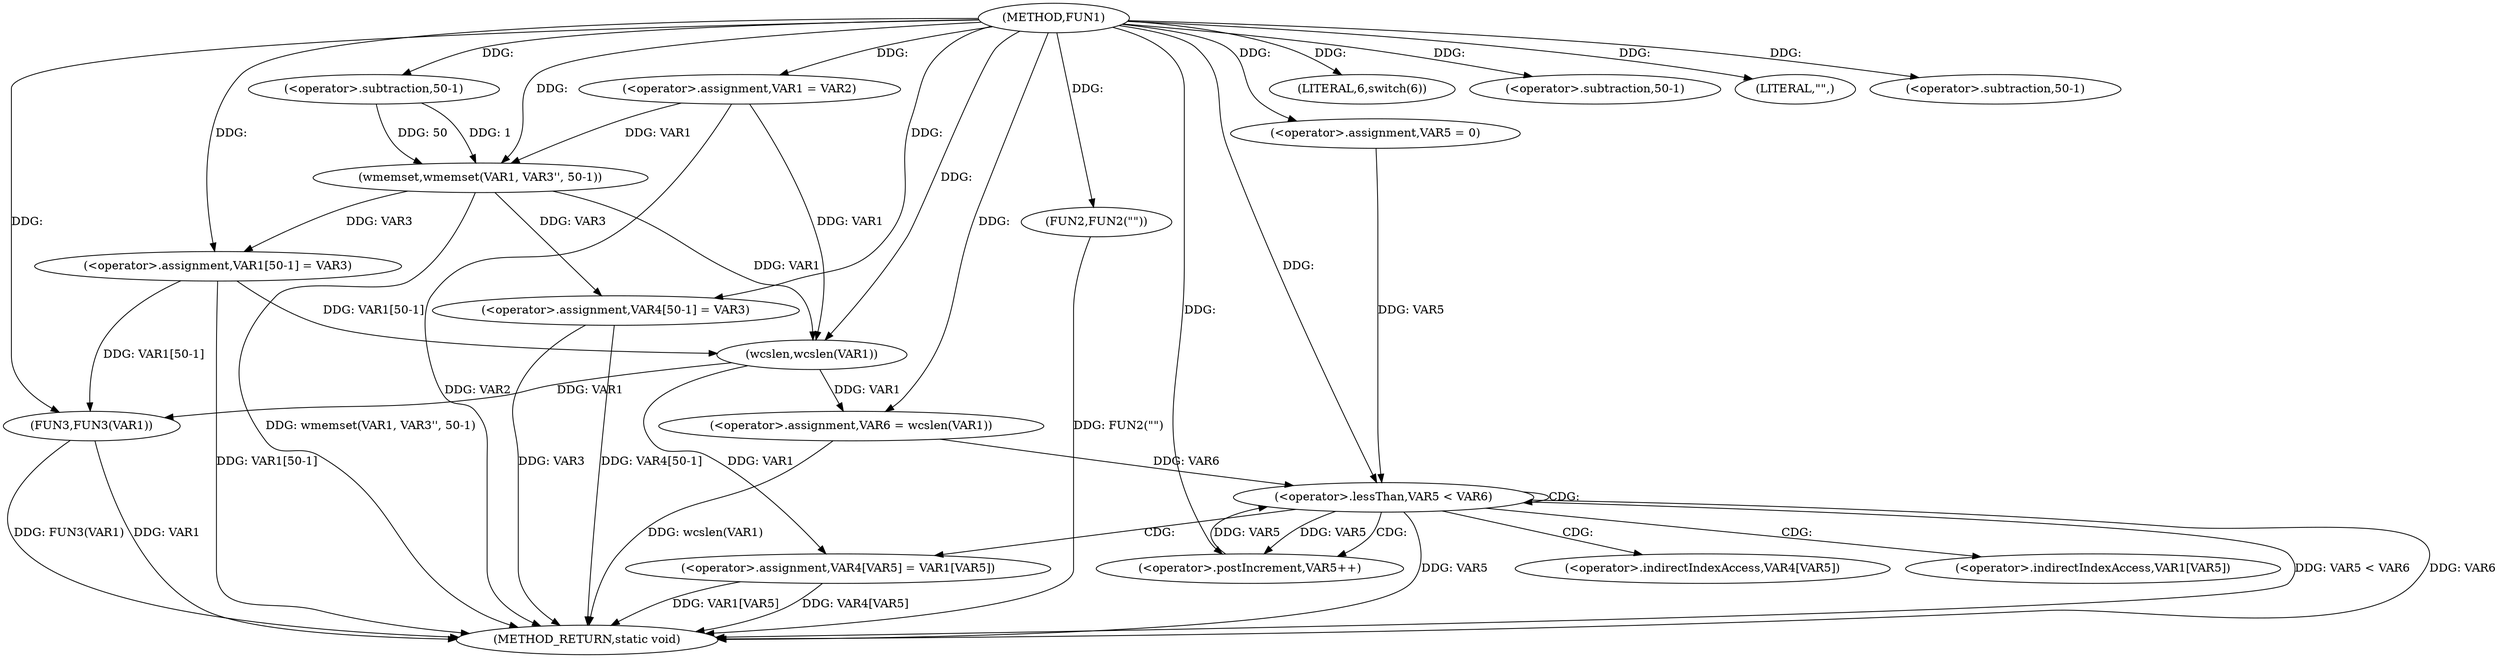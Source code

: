 digraph FUN1 {  
"1000100" [label = "(METHOD,FUN1)" ]
"1000163" [label = "(METHOD_RETURN,static void)" ]
"1000104" [label = "(<operator>.assignment,VAR1 = VAR2)" ]
"1000108" [label = "(LITERAL,6,switch(6))" ]
"1000111" [label = "(wmemset,wmemset(VAR1, VAR3'', 50-1))" ]
"1000114" [label = "(<operator>.subtraction,50-1)" ]
"1000117" [label = "(<operator>.assignment,VAR1[50-1] = VAR3)" ]
"1000120" [label = "(<operator>.subtraction,50-1)" ]
"1000126" [label = "(FUN2,FUN2(\"\"))" ]
"1000130" [label = "(LITERAL,\"\",)" ]
"1000133" [label = "(<operator>.assignment,VAR6 = wcslen(VAR1))" ]
"1000135" [label = "(wcslen,wcslen(VAR1))" ]
"1000138" [label = "(<operator>.assignment,VAR5 = 0)" ]
"1000141" [label = "(<operator>.lessThan,VAR5 < VAR6)" ]
"1000144" [label = "(<operator>.postIncrement,VAR5++)" ]
"1000147" [label = "(<operator>.assignment,VAR4[VAR5] = VAR1[VAR5])" ]
"1000154" [label = "(<operator>.assignment,VAR4[50-1] = VAR3)" ]
"1000157" [label = "(<operator>.subtraction,50-1)" ]
"1000161" [label = "(FUN3,FUN3(VAR1))" ]
"1000148" [label = "(<operator>.indirectIndexAccess,VAR4[VAR5])" ]
"1000151" [label = "(<operator>.indirectIndexAccess,VAR1[VAR5])" ]
  "1000126" -> "1000163"  [ label = "DDG: FUN2(\"\")"] 
  "1000141" -> "1000163"  [ label = "DDG: VAR5"] 
  "1000147" -> "1000163"  [ label = "DDG: VAR1[VAR5]"] 
  "1000154" -> "1000163"  [ label = "DDG: VAR3"] 
  "1000141" -> "1000163"  [ label = "DDG: VAR5 < VAR6"] 
  "1000147" -> "1000163"  [ label = "DDG: VAR4[VAR5]"] 
  "1000117" -> "1000163"  [ label = "DDG: VAR1[50-1]"] 
  "1000133" -> "1000163"  [ label = "DDG: wcslen(VAR1)"] 
  "1000141" -> "1000163"  [ label = "DDG: VAR6"] 
  "1000161" -> "1000163"  [ label = "DDG: VAR1"] 
  "1000104" -> "1000163"  [ label = "DDG: VAR2"] 
  "1000154" -> "1000163"  [ label = "DDG: VAR4[50-1]"] 
  "1000111" -> "1000163"  [ label = "DDG: wmemset(VAR1, VAR3'', 50-1)"] 
  "1000161" -> "1000163"  [ label = "DDG: FUN3(VAR1)"] 
  "1000100" -> "1000104"  [ label = "DDG: "] 
  "1000100" -> "1000108"  [ label = "DDG: "] 
  "1000104" -> "1000111"  [ label = "DDG: VAR1"] 
  "1000100" -> "1000111"  [ label = "DDG: "] 
  "1000114" -> "1000111"  [ label = "DDG: 50"] 
  "1000114" -> "1000111"  [ label = "DDG: 1"] 
  "1000100" -> "1000114"  [ label = "DDG: "] 
  "1000111" -> "1000117"  [ label = "DDG: VAR3"] 
  "1000100" -> "1000117"  [ label = "DDG: "] 
  "1000100" -> "1000120"  [ label = "DDG: "] 
  "1000100" -> "1000126"  [ label = "DDG: "] 
  "1000100" -> "1000130"  [ label = "DDG: "] 
  "1000135" -> "1000133"  [ label = "DDG: VAR1"] 
  "1000100" -> "1000133"  [ label = "DDG: "] 
  "1000104" -> "1000135"  [ label = "DDG: VAR1"] 
  "1000117" -> "1000135"  [ label = "DDG: VAR1[50-1]"] 
  "1000111" -> "1000135"  [ label = "DDG: VAR1"] 
  "1000100" -> "1000135"  [ label = "DDG: "] 
  "1000100" -> "1000138"  [ label = "DDG: "] 
  "1000138" -> "1000141"  [ label = "DDG: VAR5"] 
  "1000144" -> "1000141"  [ label = "DDG: VAR5"] 
  "1000100" -> "1000141"  [ label = "DDG: "] 
  "1000133" -> "1000141"  [ label = "DDG: VAR6"] 
  "1000141" -> "1000144"  [ label = "DDG: VAR5"] 
  "1000100" -> "1000144"  [ label = "DDG: "] 
  "1000135" -> "1000147"  [ label = "DDG: VAR1"] 
  "1000100" -> "1000154"  [ label = "DDG: "] 
  "1000111" -> "1000154"  [ label = "DDG: VAR3"] 
  "1000100" -> "1000157"  [ label = "DDG: "] 
  "1000117" -> "1000161"  [ label = "DDG: VAR1[50-1]"] 
  "1000135" -> "1000161"  [ label = "DDG: VAR1"] 
  "1000100" -> "1000161"  [ label = "DDG: "] 
  "1000141" -> "1000141"  [ label = "CDG: "] 
  "1000141" -> "1000147"  [ label = "CDG: "] 
  "1000141" -> "1000151"  [ label = "CDG: "] 
  "1000141" -> "1000148"  [ label = "CDG: "] 
  "1000141" -> "1000144"  [ label = "CDG: "] 
}
